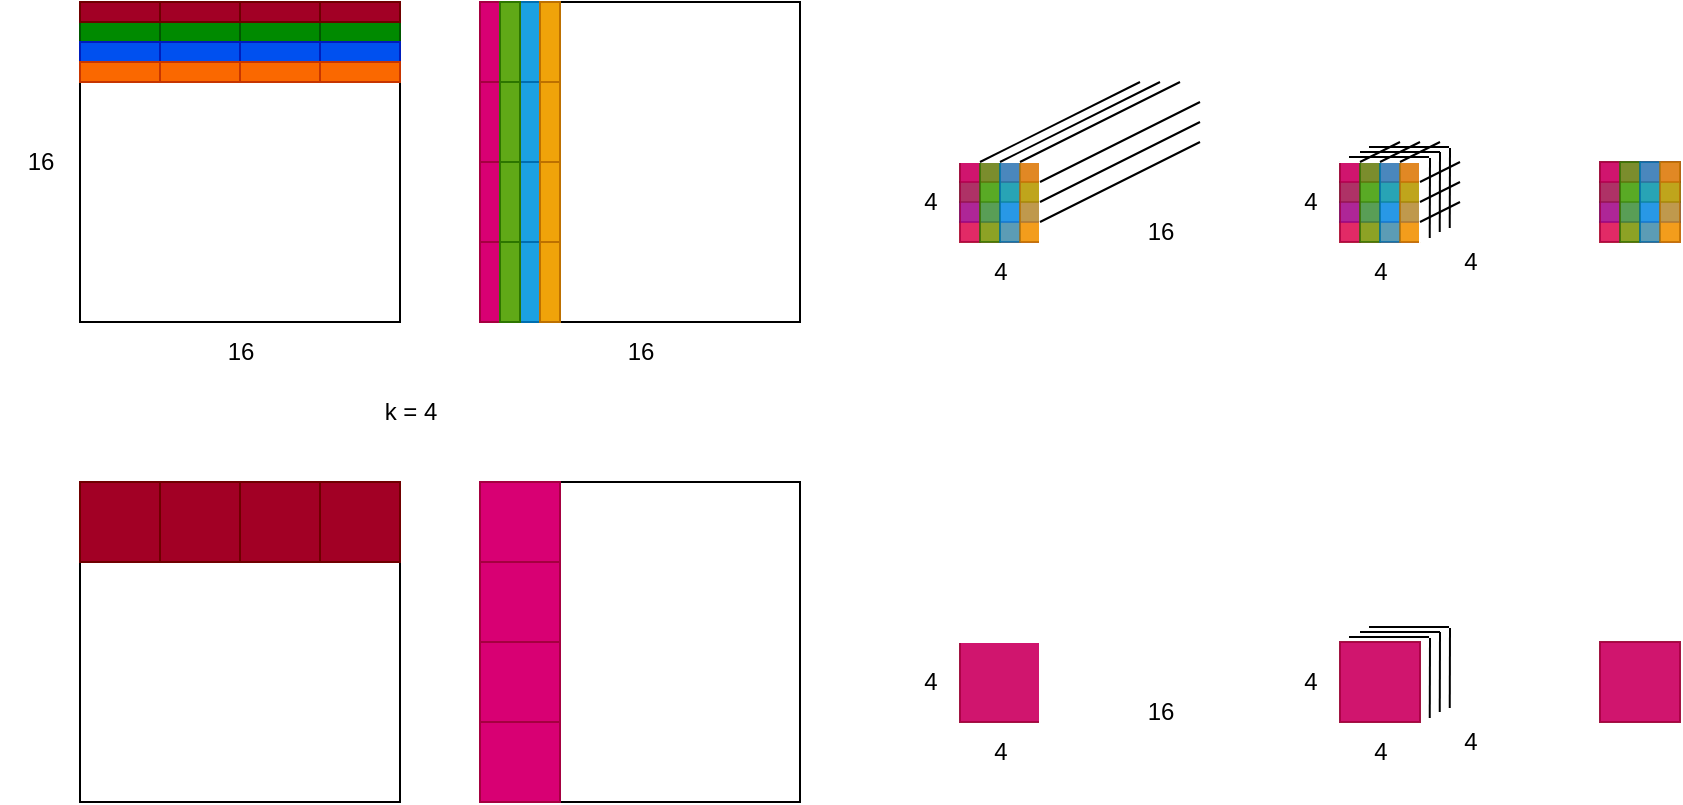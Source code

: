 <mxfile>
    <diagram id="wJQcDkZ-KxgmGuPg81W6" name="Page-1">
        <mxGraphModel dx="727" dy="433" grid="1" gridSize="10" guides="1" tooltips="1" connect="1" arrows="1" fold="1" page="1" pageScale="1" pageWidth="1400" pageHeight="1100" math="0" shadow="0">
            <root>
                <mxCell id="0"/>
                <mxCell id="1" parent="0"/>
                <mxCell id="231" value="" style="group" vertex="1" connectable="0" parent="1">
                    <mxGeometry x="670" y="120" width="40" height="40" as="geometry"/>
                </mxCell>
                <mxCell id="232" value="" style="rounded=0;whiteSpace=wrap;html=1;fillColor=#fa6800;fontColor=#000000;strokeColor=#C73500;opacity=71;" vertex="1" parent="231">
                    <mxGeometry y="30" width="40" height="10" as="geometry"/>
                </mxCell>
                <mxCell id="233" value="" style="rounded=0;whiteSpace=wrap;html=1;fillColor=#0050ef;fontColor=#ffffff;strokeColor=#001DBC;opacity=71;" vertex="1" parent="231">
                    <mxGeometry y="20" width="40" height="10" as="geometry"/>
                </mxCell>
                <mxCell id="234" value="" style="rounded=0;whiteSpace=wrap;html=1;fillColor=#008a00;fontColor=#ffffff;strokeColor=#005700;opacity=71;" vertex="1" parent="231">
                    <mxGeometry y="10" width="40" height="10" as="geometry"/>
                </mxCell>
                <mxCell id="235" value="" style="rounded=0;whiteSpace=wrap;html=1;fillColor=#a20025;fontColor=#ffffff;strokeColor=#6F0000;opacity=71;" vertex="1" parent="231">
                    <mxGeometry width="40" height="10" as="geometry"/>
                </mxCell>
                <mxCell id="236" value="" style="rounded=0;whiteSpace=wrap;html=1;fillColor=#d80073;fontColor=#ffffff;strokeColor=#A50040;opacity=71;" vertex="1" parent="231">
                    <mxGeometry width="10" height="40" as="geometry"/>
                </mxCell>
                <mxCell id="237" value="" style="rounded=0;whiteSpace=wrap;html=1;fillColor=#60a917;fontColor=#ffffff;strokeColor=#2D7600;opacity=71;" vertex="1" parent="231">
                    <mxGeometry x="10" width="10" height="40" as="geometry"/>
                </mxCell>
                <mxCell id="238" value="" style="rounded=0;whiteSpace=wrap;html=1;fillColor=#1ba1e2;fontColor=#ffffff;strokeColor=#006EAF;opacity=71;" vertex="1" parent="231">
                    <mxGeometry x="20" width="10" height="40" as="geometry"/>
                </mxCell>
                <mxCell id="239" value="" style="rounded=0;whiteSpace=wrap;html=1;fillColor=#f0a30a;fontColor=#000000;strokeColor=#BD7000;opacity=71;" vertex="1" parent="231">
                    <mxGeometry x="30" width="10" height="40" as="geometry"/>
                </mxCell>
                <mxCell id="240" value="" style="group" vertex="1" connectable="0" parent="1">
                    <mxGeometry x="480" y="120" width="40" height="40" as="geometry"/>
                </mxCell>
                <mxCell id="241" value="" style="rounded=0;whiteSpace=wrap;html=1;fillColor=#fa6800;fontColor=#000000;strokeColor=#C73500;opacity=71;" vertex="1" parent="240">
                    <mxGeometry y="30" width="40" height="10" as="geometry"/>
                </mxCell>
                <mxCell id="242" value="" style="rounded=0;whiteSpace=wrap;html=1;fillColor=#0050ef;fontColor=#ffffff;strokeColor=#001DBC;opacity=71;" vertex="1" parent="240">
                    <mxGeometry y="20" width="40" height="10" as="geometry"/>
                </mxCell>
                <mxCell id="243" value="" style="rounded=0;whiteSpace=wrap;html=1;fillColor=#008a00;fontColor=#ffffff;strokeColor=#005700;opacity=71;" vertex="1" parent="240">
                    <mxGeometry y="10" width="40" height="10" as="geometry"/>
                </mxCell>
                <mxCell id="244" value="" style="rounded=0;whiteSpace=wrap;html=1;fillColor=#a20025;fontColor=#ffffff;strokeColor=#6F0000;opacity=71;" vertex="1" parent="240">
                    <mxGeometry width="40" height="10" as="geometry"/>
                </mxCell>
                <mxCell id="245" value="" style="rounded=0;whiteSpace=wrap;html=1;fillColor=#d80073;fontColor=#ffffff;strokeColor=#A50040;opacity=71;" vertex="1" parent="240">
                    <mxGeometry width="10" height="40" as="geometry"/>
                </mxCell>
                <mxCell id="246" value="" style="rounded=0;whiteSpace=wrap;html=1;fillColor=#60a917;fontColor=#ffffff;strokeColor=#2D7600;opacity=71;" vertex="1" parent="240">
                    <mxGeometry x="10" width="10" height="40" as="geometry"/>
                </mxCell>
                <mxCell id="247" value="" style="rounded=0;whiteSpace=wrap;html=1;fillColor=#1ba1e2;fontColor=#ffffff;strokeColor=#006EAF;opacity=71;" vertex="1" parent="240">
                    <mxGeometry x="20" width="10" height="40" as="geometry"/>
                </mxCell>
                <mxCell id="248" value="" style="rounded=0;whiteSpace=wrap;html=1;fillColor=#f0a30a;fontColor=#000000;strokeColor=#BD7000;opacity=71;" vertex="1" parent="240">
                    <mxGeometry x="30" width="10" height="40" as="geometry"/>
                </mxCell>
                <mxCell id="2" value="" style="whiteSpace=wrap;html=1;aspect=fixed;" vertex="1" parent="1">
                    <mxGeometry x="240" y="40" width="160" height="160" as="geometry"/>
                </mxCell>
                <mxCell id="3" value="" style="whiteSpace=wrap;html=1;aspect=fixed;" vertex="1" parent="1">
                    <mxGeometry x="40" y="40" width="160" height="160" as="geometry"/>
                </mxCell>
                <mxCell id="12" value="" style="group;fillColor=#008a00;fontColor=#ffffff;strokeColor=#005700;fillStyle=solid;" vertex="1" connectable="0" parent="1">
                    <mxGeometry x="40" y="50" width="160" height="10" as="geometry"/>
                </mxCell>
                <mxCell id="62" value="" style="group" vertex="1" connectable="0" parent="12">
                    <mxGeometry width="160" height="10" as="geometry"/>
                </mxCell>
                <mxCell id="4" value="" style="rounded=0;whiteSpace=wrap;html=1;fillColor=#008a00;fontColor=#ffffff;strokeColor=#005700;" vertex="1" parent="62">
                    <mxGeometry width="40" height="10" as="geometry"/>
                </mxCell>
                <mxCell id="5" value="" style="rounded=0;whiteSpace=wrap;html=1;fillColor=#008a00;fontColor=#ffffff;strokeColor=#005700;" vertex="1" parent="62">
                    <mxGeometry x="40" width="40" height="10" as="geometry"/>
                </mxCell>
                <mxCell id="6" value="" style="rounded=0;whiteSpace=wrap;html=1;fillColor=#008a00;fontColor=#ffffff;strokeColor=#005700;" vertex="1" parent="62">
                    <mxGeometry x="80" width="40" height="10" as="geometry"/>
                </mxCell>
                <mxCell id="7" value="" style="rounded=0;whiteSpace=wrap;html=1;fillColor=#008a00;fontColor=#ffffff;strokeColor=#005700;" vertex="1" parent="62">
                    <mxGeometry x="120" width="40" height="10" as="geometry"/>
                </mxCell>
                <mxCell id="13" value="" style="group" vertex="1" connectable="0" parent="1">
                    <mxGeometry x="40" y="40" width="160" height="10" as="geometry"/>
                </mxCell>
                <mxCell id="14" value="" style="rounded=0;whiteSpace=wrap;html=1;fillColor=#a20025;fontColor=#ffffff;strokeColor=#6F0000;" vertex="1" parent="13">
                    <mxGeometry width="40" height="10" as="geometry"/>
                </mxCell>
                <mxCell id="15" value="" style="rounded=0;whiteSpace=wrap;html=1;fillColor=#a20025;fontColor=#ffffff;strokeColor=#6F0000;" vertex="1" parent="13">
                    <mxGeometry x="40" width="40" height="10" as="geometry"/>
                </mxCell>
                <mxCell id="16" value="" style="rounded=0;whiteSpace=wrap;html=1;fillColor=#a20025;fontColor=#ffffff;strokeColor=#6F0000;" vertex="1" parent="13">
                    <mxGeometry x="80" width="40" height="10" as="geometry"/>
                </mxCell>
                <mxCell id="17" value="" style="rounded=0;whiteSpace=wrap;html=1;fillColor=#a20025;fontColor=#ffffff;strokeColor=#6F0000;" vertex="1" parent="13">
                    <mxGeometry x="120" width="40" height="10" as="geometry"/>
                </mxCell>
                <mxCell id="18" value="" style="group" vertex="1" connectable="0" parent="1">
                    <mxGeometry x="40" y="60" width="160" height="10" as="geometry"/>
                </mxCell>
                <mxCell id="19" value="" style="rounded=0;whiteSpace=wrap;html=1;fillColor=#0050ef;fontColor=#ffffff;strokeColor=#001DBC;" vertex="1" parent="18">
                    <mxGeometry width="40" height="10" as="geometry"/>
                </mxCell>
                <mxCell id="20" value="" style="rounded=0;whiteSpace=wrap;html=1;fillColor=#0050ef;fontColor=#ffffff;strokeColor=#001DBC;" vertex="1" parent="18">
                    <mxGeometry x="40" width="40" height="10" as="geometry"/>
                </mxCell>
                <mxCell id="21" value="" style="rounded=0;whiteSpace=wrap;html=1;fillColor=#0050ef;fontColor=#ffffff;strokeColor=#001DBC;" vertex="1" parent="18">
                    <mxGeometry x="80" width="40" height="10" as="geometry"/>
                </mxCell>
                <mxCell id="22" value="" style="rounded=0;whiteSpace=wrap;html=1;fillColor=#0050ef;fontColor=#ffffff;strokeColor=#001DBC;" vertex="1" parent="18">
                    <mxGeometry x="120" width="40" height="10" as="geometry"/>
                </mxCell>
                <mxCell id="23" value="" style="group" vertex="1" connectable="0" parent="1">
                    <mxGeometry x="40" y="70" width="160" height="10" as="geometry"/>
                </mxCell>
                <mxCell id="63" value="" style="group" vertex="1" connectable="0" parent="23">
                    <mxGeometry width="160" height="10" as="geometry"/>
                </mxCell>
                <mxCell id="24" value="" style="rounded=0;whiteSpace=wrap;html=1;fillColor=#fa6800;fontColor=#000000;strokeColor=#C73500;" vertex="1" parent="63">
                    <mxGeometry width="40" height="10" as="geometry"/>
                </mxCell>
                <mxCell id="25" value="" style="rounded=0;whiteSpace=wrap;html=1;fillColor=#fa6800;fontColor=#000000;strokeColor=#C73500;" vertex="1" parent="63">
                    <mxGeometry x="40" width="40" height="10" as="geometry"/>
                </mxCell>
                <mxCell id="26" value="" style="rounded=0;whiteSpace=wrap;html=1;fillColor=#fa6800;fontColor=#000000;strokeColor=#C73500;" vertex="1" parent="63">
                    <mxGeometry x="80" width="40" height="10" as="geometry"/>
                </mxCell>
                <mxCell id="27" value="" style="rounded=0;whiteSpace=wrap;html=1;fillColor=#fa6800;fontColor=#000000;strokeColor=#C73500;" vertex="1" parent="63">
                    <mxGeometry x="120" width="40" height="10" as="geometry"/>
                </mxCell>
                <mxCell id="29" value="" style="group" vertex="1" connectable="0" parent="1">
                    <mxGeometry x="260" y="40" width="10" height="160" as="geometry"/>
                </mxCell>
                <mxCell id="30" value="" style="rounded=0;whiteSpace=wrap;html=1;fillColor=#1ba1e2;fontColor=#ffffff;strokeColor=#006EAF;" vertex="1" parent="29">
                    <mxGeometry width="10" height="40" as="geometry"/>
                </mxCell>
                <mxCell id="31" value="" style="rounded=0;whiteSpace=wrap;html=1;fillColor=#1ba1e2;fontColor=#ffffff;strokeColor=#006EAF;" vertex="1" parent="29">
                    <mxGeometry y="40" width="10" height="40" as="geometry"/>
                </mxCell>
                <mxCell id="32" value="" style="rounded=0;whiteSpace=wrap;html=1;fillColor=#1ba1e2;fontColor=#ffffff;strokeColor=#006EAF;" vertex="1" parent="29">
                    <mxGeometry y="80" width="10" height="40" as="geometry"/>
                </mxCell>
                <mxCell id="33" value="" style="rounded=0;whiteSpace=wrap;html=1;fillColor=#1ba1e2;fontColor=#ffffff;strokeColor=#006EAF;" vertex="1" parent="29">
                    <mxGeometry y="120" width="10" height="40" as="geometry"/>
                </mxCell>
                <mxCell id="43" value="" style="group" vertex="1" connectable="0" parent="1">
                    <mxGeometry x="270" y="40" width="10" height="160" as="geometry"/>
                </mxCell>
                <mxCell id="44" value="" style="rounded=0;whiteSpace=wrap;html=1;fillColor=#f0a30a;fontColor=#000000;strokeColor=#BD7000;" vertex="1" parent="43">
                    <mxGeometry width="10" height="40" as="geometry"/>
                </mxCell>
                <mxCell id="45" value="" style="rounded=0;whiteSpace=wrap;html=1;fillColor=#f0a30a;fontColor=#000000;strokeColor=#BD7000;" vertex="1" parent="43">
                    <mxGeometry y="40" width="10" height="40" as="geometry"/>
                </mxCell>
                <mxCell id="46" value="" style="rounded=0;whiteSpace=wrap;html=1;fillColor=#f0a30a;fontColor=#000000;strokeColor=#BD7000;" vertex="1" parent="43">
                    <mxGeometry y="80" width="10" height="40" as="geometry"/>
                </mxCell>
                <mxCell id="47" value="" style="rounded=0;whiteSpace=wrap;html=1;fillColor=#f0a30a;fontColor=#000000;strokeColor=#BD7000;" vertex="1" parent="43">
                    <mxGeometry y="120" width="10" height="40" as="geometry"/>
                </mxCell>
                <mxCell id="48" value="" style="whiteSpace=wrap;html=1;aspect=fixed;" vertex="1" parent="1">
                    <mxGeometry x="240" y="280" width="160" height="160" as="geometry"/>
                </mxCell>
                <mxCell id="50" value="" style="whiteSpace=wrap;html=1;aspect=fixed;" vertex="1" parent="1">
                    <mxGeometry x="40" y="280" width="160" height="160" as="geometry"/>
                </mxCell>
                <mxCell id="56" value="" style="group" vertex="1" connectable="0" parent="1">
                    <mxGeometry x="240" y="280" width="40" height="160" as="geometry"/>
                </mxCell>
                <mxCell id="52" value="" style="rounded=0;whiteSpace=wrap;html=1;fillColor=#d80073;fontColor=#ffffff;strokeColor=#A50040;" vertex="1" parent="56">
                    <mxGeometry width="40" height="40" as="geometry"/>
                </mxCell>
                <mxCell id="53" value="" style="rounded=0;whiteSpace=wrap;html=1;fillColor=#d80073;fontColor=#ffffff;strokeColor=#A50040;" vertex="1" parent="56">
                    <mxGeometry y="40" width="40" height="40" as="geometry"/>
                </mxCell>
                <mxCell id="54" value="" style="rounded=0;whiteSpace=wrap;html=1;fillColor=#d80073;fontColor=#ffffff;strokeColor=#A50040;" vertex="1" parent="56">
                    <mxGeometry y="80" width="40" height="40" as="geometry"/>
                </mxCell>
                <mxCell id="55" value="" style="rounded=0;whiteSpace=wrap;html=1;fillColor=#d80073;fontColor=#ffffff;strokeColor=#A50040;" vertex="1" parent="56">
                    <mxGeometry y="120" width="40" height="40" as="geometry"/>
                </mxCell>
                <mxCell id="61" value="" style="group" vertex="1" connectable="0" parent="1">
                    <mxGeometry x="40" y="280" width="160" height="40" as="geometry"/>
                </mxCell>
                <mxCell id="57" value="" style="rounded=0;whiteSpace=wrap;html=1;fillColor=#a20025;strokeColor=#6F0000;fontColor=#ffffff;" vertex="1" parent="61">
                    <mxGeometry width="40" height="40" as="geometry"/>
                </mxCell>
                <mxCell id="58" value="" style="rounded=0;whiteSpace=wrap;html=1;fillColor=#a20025;strokeColor=#6F0000;fontColor=#ffffff;" vertex="1" parent="61">
                    <mxGeometry x="40" width="40" height="40" as="geometry"/>
                </mxCell>
                <mxCell id="59" value="" style="rounded=0;whiteSpace=wrap;html=1;fillColor=#a20025;strokeColor=#6F0000;fontColor=#ffffff;" vertex="1" parent="61">
                    <mxGeometry x="80" width="40" height="40" as="geometry"/>
                </mxCell>
                <mxCell id="60" value="" style="rounded=0;whiteSpace=wrap;html=1;fillColor=#a20025;strokeColor=#6F0000;fontColor=#ffffff;" vertex="1" parent="61">
                    <mxGeometry x="120" width="40" height="40" as="geometry"/>
                </mxCell>
                <mxCell id="34" value="" style="group" vertex="1" connectable="0" parent="1">
                    <mxGeometry x="240" y="40" width="10" height="160" as="geometry"/>
                </mxCell>
                <mxCell id="35" value="" style="rounded=0;whiteSpace=wrap;html=1;fillColor=#d80073;fontColor=#ffffff;strokeColor=#A50040;" vertex="1" parent="34">
                    <mxGeometry width="10" height="40" as="geometry"/>
                </mxCell>
                <mxCell id="36" value="" style="rounded=0;whiteSpace=wrap;html=1;fillColor=#d80073;fontColor=#ffffff;strokeColor=#A50040;" vertex="1" parent="34">
                    <mxGeometry y="40" width="10" height="40" as="geometry"/>
                </mxCell>
                <mxCell id="37" value="" style="rounded=0;whiteSpace=wrap;html=1;fillColor=#d80073;fontColor=#ffffff;strokeColor=#A50040;" vertex="1" parent="34">
                    <mxGeometry y="80" width="10" height="40" as="geometry"/>
                </mxCell>
                <mxCell id="38" value="" style="rounded=0;whiteSpace=wrap;html=1;fillColor=#d80073;fontColor=#ffffff;strokeColor=#A50040;" vertex="1" parent="34">
                    <mxGeometry y="120" width="10" height="40" as="geometry"/>
                </mxCell>
                <mxCell id="66" value="" style="group" vertex="1" connectable="0" parent="1">
                    <mxGeometry x="250" y="40" width="10" height="160" as="geometry"/>
                </mxCell>
                <mxCell id="8" value="" style="rounded=0;whiteSpace=wrap;html=1;fillColor=#60a917;fontColor=#ffffff;strokeColor=#2D7600;" vertex="1" parent="66">
                    <mxGeometry width="10" height="40" as="geometry"/>
                </mxCell>
                <mxCell id="9" value="" style="rounded=0;whiteSpace=wrap;html=1;fillColor=#60a917;fontColor=#ffffff;strokeColor=#2D7600;" vertex="1" parent="66">
                    <mxGeometry y="40" width="10" height="40" as="geometry"/>
                </mxCell>
                <mxCell id="10" value="" style="rounded=0;whiteSpace=wrap;html=1;fillColor=#60a917;fontColor=#ffffff;strokeColor=#2D7600;" vertex="1" parent="66">
                    <mxGeometry y="80" width="10" height="40" as="geometry"/>
                </mxCell>
                <mxCell id="11" value="" style="rounded=0;whiteSpace=wrap;html=1;fillColor=#60a917;fontColor=#ffffff;strokeColor=#2D7600;" vertex="1" parent="66">
                    <mxGeometry y="120" width="10" height="40" as="geometry"/>
                </mxCell>
                <mxCell id="141" value="16" style="text;html=1;align=center;verticalAlign=middle;resizable=0;points=[];autosize=1;strokeColor=none;fillColor=none;" vertex="1" parent="1">
                    <mxGeometry x="560" y="140" width="40" height="30" as="geometry"/>
                </mxCell>
                <mxCell id="142" value="4" style="text;html=1;align=center;verticalAlign=middle;resizable=0;points=[];autosize=1;strokeColor=none;fillColor=none;" vertex="1" parent="1">
                    <mxGeometry x="485" y="160" width="30" height="30" as="geometry"/>
                </mxCell>
                <mxCell id="143" value="4" style="text;html=1;align=center;verticalAlign=middle;resizable=0;points=[];autosize=1;strokeColor=none;fillColor=none;" vertex="1" parent="1">
                    <mxGeometry x="450" y="125" width="30" height="30" as="geometry"/>
                </mxCell>
                <mxCell id="144" value="16" style="text;html=1;align=center;verticalAlign=middle;resizable=0;points=[];autosize=1;strokeColor=none;fillColor=none;" vertex="1" parent="1">
                    <mxGeometry x="300" y="200" width="40" height="30" as="geometry"/>
                </mxCell>
                <mxCell id="145" value="16" style="text;html=1;align=center;verticalAlign=middle;resizable=0;points=[];autosize=1;strokeColor=none;fillColor=none;" vertex="1" parent="1">
                    <mxGeometry x="100" y="200" width="40" height="30" as="geometry"/>
                </mxCell>
                <mxCell id="146" value="16" style="text;html=1;align=center;verticalAlign=middle;resizable=0;points=[];autosize=1;strokeColor=none;fillColor=none;" vertex="1" parent="1">
                    <mxGeometry y="105" width="40" height="30" as="geometry"/>
                </mxCell>
                <mxCell id="151" value="" style="group" vertex="1" connectable="0" parent="1">
                    <mxGeometry x="520" y="80" width="80" height="80" as="geometry"/>
                </mxCell>
                <mxCell id="139" value="" style="shape=parallelogram;perimeter=parallelogramPerimeter;whiteSpace=wrap;html=1;fixedSize=1;fillStyle=auto;strokeColor=#FFFFFF;size=40.0;direction=south;flipV=1;flipH=0;" vertex="1" parent="151">
                    <mxGeometry width="80" height="80" as="geometry"/>
                </mxCell>
                <mxCell id="147" value="" style="shape=parallelogram;perimeter=parallelogramPerimeter;whiteSpace=wrap;html=1;fixedSize=1;fillStyle=auto;strokeColor=#FFFFFF;size=10;direction=south;flipV=1;flipH=0;" vertex="1" parent="151">
                    <mxGeometry y="30" width="20" height="50" as="geometry"/>
                </mxCell>
                <mxCell id="148" value="" style="shape=parallelogram;perimeter=parallelogramPerimeter;whiteSpace=wrap;html=1;fixedSize=1;fillStyle=auto;strokeColor=#FFFFFF;size=10;direction=south;flipV=1;flipH=0;" vertex="1" parent="151">
                    <mxGeometry x="40" y="10" width="20" height="50" as="geometry"/>
                </mxCell>
                <mxCell id="205" value="" style="endArrow=none;html=1;" edge="1" parent="151">
                    <mxGeometry width="50" height="50" relative="1" as="geometry">
                        <mxPoint y="50" as="sourcePoint"/>
                        <mxPoint x="80" y="10" as="targetPoint"/>
                    </mxGeometry>
                </mxCell>
                <mxCell id="156" value="" style="group" vertex="1" connectable="0" parent="1">
                    <mxGeometry x="480" y="80" width="120" height="40" as="geometry"/>
                </mxCell>
                <mxCell id="138" value="" style="shape=parallelogram;perimeter=parallelogramPerimeter;whiteSpace=wrap;html=1;fixedSize=1;fillStyle=auto;strokeColor=#FFFFFF;size=80;" vertex="1" parent="156">
                    <mxGeometry width="120" height="40" as="geometry"/>
                </mxCell>
                <mxCell id="152" value="" style="shape=parallelogram;perimeter=parallelogramPerimeter;whiteSpace=wrap;html=1;fixedSize=1;fillStyle=auto;strokeColor=#FFFFFF;size=20;" vertex="1" parent="156">
                    <mxGeometry y="30" width="60" height="10" as="geometry"/>
                </mxCell>
                <mxCell id="155" value="" style="shape=parallelogram;perimeter=parallelogramPerimeter;whiteSpace=wrap;html=1;fixedSize=1;fillStyle=auto;strokeColor=#FFFFFF;size=20;" vertex="1" parent="156">
                    <mxGeometry x="40" y="10" width="60" height="10" as="geometry"/>
                </mxCell>
                <mxCell id="209" value="" style="endArrow=none;html=1;" edge="1" parent="156">
                    <mxGeometry width="50" height="50" relative="1" as="geometry">
                        <mxPoint x="30" y="40" as="sourcePoint"/>
                        <mxPoint x="110" as="targetPoint"/>
                    </mxGeometry>
                </mxCell>
                <mxCell id="210" value="" style="endArrow=none;html=1;" edge="1" parent="156">
                    <mxGeometry width="50" height="50" relative="1" as="geometry">
                        <mxPoint x="20" y="40" as="sourcePoint"/>
                        <mxPoint x="100" as="targetPoint"/>
                    </mxGeometry>
                </mxCell>
                <mxCell id="211" value="" style="endArrow=none;html=1;" edge="1" parent="156">
                    <mxGeometry width="50" height="50" relative="1" as="geometry">
                        <mxPoint x="10" y="40" as="sourcePoint"/>
                        <mxPoint x="90" as="targetPoint"/>
                    </mxGeometry>
                </mxCell>
                <mxCell id="168" value="4" style="text;html=1;align=center;verticalAlign=middle;resizable=0;points=[];autosize=1;strokeColor=none;fillColor=none;" vertex="1" parent="1">
                    <mxGeometry x="720" y="155" width="30" height="30" as="geometry"/>
                </mxCell>
                <mxCell id="169" value="4" style="text;html=1;align=center;verticalAlign=middle;resizable=0;points=[];autosize=1;strokeColor=none;fillColor=none;" vertex="1" parent="1">
                    <mxGeometry x="675" y="160" width="30" height="30" as="geometry"/>
                </mxCell>
                <mxCell id="170" value="4" style="text;html=1;align=center;verticalAlign=middle;resizable=0;points=[];autosize=1;strokeColor=none;fillColor=none;" vertex="1" parent="1">
                    <mxGeometry x="640" y="125" width="30" height="30" as="geometry"/>
                </mxCell>
                <mxCell id="191" value="" style="shape=parallelogram;perimeter=parallelogramPerimeter;whiteSpace=wrap;html=1;fixedSize=1;fillStyle=auto;strokeColor=#FFFFFF;size=10;direction=south;flipV=1;flipH=0;" vertex="1" parent="1">
                    <mxGeometry x="710" y="110" width="20" height="50" as="geometry"/>
                </mxCell>
                <mxCell id="192" value="" style="shape=parallelogram;perimeter=parallelogramPerimeter;whiteSpace=wrap;html=1;fixedSize=1;fillStyle=auto;strokeColor=#FFFFFF;size=20;" vertex="1" parent="1">
                    <mxGeometry x="670" y="110" width="60" height="10" as="geometry"/>
                </mxCell>
                <mxCell id="193" value="" style="endArrow=none;html=1;entryX=0;entryY=0.5;entryDx=0;entryDy=0;" edge="1" parent="1" target="191">
                    <mxGeometry width="50" height="50" relative="1" as="geometry">
                        <mxPoint x="719.87" y="155" as="sourcePoint"/>
                        <mxPoint x="719.87" y="125" as="targetPoint"/>
                    </mxGeometry>
                </mxCell>
                <mxCell id="194" value="" style="endArrow=none;html=1;entryX=0;entryY=0.5;entryDx=0;entryDy=0;" edge="1" parent="1">
                    <mxGeometry width="50" height="50" relative="1" as="geometry">
                        <mxPoint x="724.87" y="153" as="sourcePoint"/>
                        <mxPoint x="725" y="113" as="targetPoint"/>
                    </mxGeometry>
                </mxCell>
                <mxCell id="195" value="" style="endArrow=none;html=1;entryX=0;entryY=0.5;entryDx=0;entryDy=0;" edge="1" parent="1">
                    <mxGeometry width="50" height="50" relative="1" as="geometry">
                        <mxPoint x="714.87" y="158" as="sourcePoint"/>
                        <mxPoint x="715" y="118" as="targetPoint"/>
                    </mxGeometry>
                </mxCell>
                <mxCell id="199" value="" style="endArrow=none;html=1;entryX=1;entryY=0.5;entryDx=0;entryDy=0;exitX=0;exitY=0.5;exitDx=0;exitDy=0;" edge="1" parent="1" source="192" target="192">
                    <mxGeometry width="50" height="50" relative="1" as="geometry">
                        <mxPoint x="740" y="180" as="sourcePoint"/>
                        <mxPoint x="790" y="130" as="targetPoint"/>
                    </mxGeometry>
                </mxCell>
                <mxCell id="200" value="" style="endArrow=none;html=1;entryX=1;entryY=0.5;entryDx=0;entryDy=0;exitX=0;exitY=0.5;exitDx=0;exitDy=0;" edge="1" parent="1">
                    <mxGeometry width="50" height="50" relative="1" as="geometry">
                        <mxPoint x="674.5" y="117.5" as="sourcePoint"/>
                        <mxPoint x="714.5" y="117.5" as="targetPoint"/>
                    </mxGeometry>
                </mxCell>
                <mxCell id="202" value="k = 4" style="text;html=1;align=center;verticalAlign=middle;resizable=0;points=[];autosize=1;strokeColor=none;fillColor=none;" vertex="1" parent="1">
                    <mxGeometry x="180" y="230" width="50" height="30" as="geometry"/>
                </mxCell>
                <mxCell id="207" value="" style="endArrow=none;html=1;" edge="1" parent="1">
                    <mxGeometry width="50" height="50" relative="1" as="geometry">
                        <mxPoint x="520" y="140" as="sourcePoint"/>
                        <mxPoint x="600" y="100" as="targetPoint"/>
                    </mxGeometry>
                </mxCell>
                <mxCell id="208" value="" style="endArrow=none;html=1;" edge="1" parent="1">
                    <mxGeometry width="50" height="50" relative="1" as="geometry">
                        <mxPoint x="520" y="150" as="sourcePoint"/>
                        <mxPoint x="600" y="110" as="targetPoint"/>
                    </mxGeometry>
                </mxCell>
                <mxCell id="212" value="" style="endArrow=none;html=1;" edge="1" parent="1">
                    <mxGeometry width="50" height="50" relative="1" as="geometry">
                        <mxPoint x="710" y="150" as="sourcePoint"/>
                        <mxPoint x="730" y="140" as="targetPoint"/>
                    </mxGeometry>
                </mxCell>
                <mxCell id="214" value="" style="endArrow=none;html=1;" edge="1" parent="1">
                    <mxGeometry width="50" height="50" relative="1" as="geometry">
                        <mxPoint x="710" y="140" as="sourcePoint"/>
                        <mxPoint x="730" y="130" as="targetPoint"/>
                    </mxGeometry>
                </mxCell>
                <mxCell id="215" value="" style="endArrow=none;html=1;" edge="1" parent="1">
                    <mxGeometry width="50" height="50" relative="1" as="geometry">
                        <mxPoint x="710" y="130" as="sourcePoint"/>
                        <mxPoint x="730" y="120" as="targetPoint"/>
                    </mxGeometry>
                </mxCell>
                <mxCell id="216" value="" style="endArrow=none;html=1;" edge="1" parent="1">
                    <mxGeometry width="50" height="50" relative="1" as="geometry">
                        <mxPoint x="700" y="120" as="sourcePoint"/>
                        <mxPoint x="720" y="110" as="targetPoint"/>
                    </mxGeometry>
                </mxCell>
                <mxCell id="217" value="" style="endArrow=none;html=1;" edge="1" parent="1">
                    <mxGeometry width="50" height="50" relative="1" as="geometry">
                        <mxPoint x="690" y="120" as="sourcePoint"/>
                        <mxPoint x="710" y="110" as="targetPoint"/>
                    </mxGeometry>
                </mxCell>
                <mxCell id="218" value="" style="endArrow=none;html=1;" edge="1" parent="1">
                    <mxGeometry width="50" height="50" relative="1" as="geometry">
                        <mxPoint x="680" y="120" as="sourcePoint"/>
                        <mxPoint x="700" y="110" as="targetPoint"/>
                    </mxGeometry>
                </mxCell>
                <mxCell id="219" value="" style="group" vertex="1" connectable="0" parent="1">
                    <mxGeometry x="800" y="120" width="40" height="40" as="geometry"/>
                </mxCell>
                <mxCell id="182" value="" style="rounded=0;whiteSpace=wrap;html=1;fillColor=#fa6800;fontColor=#000000;strokeColor=#C73500;opacity=71;" vertex="1" parent="219">
                    <mxGeometry y="30" width="40" height="10" as="geometry"/>
                </mxCell>
                <mxCell id="183" value="" style="rounded=0;whiteSpace=wrap;html=1;fillColor=#0050ef;fontColor=#ffffff;strokeColor=#001DBC;opacity=71;" vertex="1" parent="219">
                    <mxGeometry y="20" width="40" height="10" as="geometry"/>
                </mxCell>
                <mxCell id="184" value="" style="rounded=0;whiteSpace=wrap;html=1;fillColor=#008a00;fontColor=#ffffff;strokeColor=#005700;opacity=71;" vertex="1" parent="219">
                    <mxGeometry y="10" width="40" height="10" as="geometry"/>
                </mxCell>
                <mxCell id="185" value="" style="rounded=0;whiteSpace=wrap;html=1;fillColor=#a20025;fontColor=#ffffff;strokeColor=#6F0000;opacity=71;" vertex="1" parent="219">
                    <mxGeometry width="40" height="10" as="geometry"/>
                </mxCell>
                <mxCell id="186" value="" style="rounded=0;whiteSpace=wrap;html=1;fillColor=#d80073;fontColor=#ffffff;strokeColor=#A50040;opacity=71;" vertex="1" parent="219">
                    <mxGeometry width="10" height="40" as="geometry"/>
                </mxCell>
                <mxCell id="187" value="" style="rounded=0;whiteSpace=wrap;html=1;fillColor=#60a917;fontColor=#ffffff;strokeColor=#2D7600;opacity=71;" vertex="1" parent="219">
                    <mxGeometry x="10" width="10" height="40" as="geometry"/>
                </mxCell>
                <mxCell id="188" value="" style="rounded=0;whiteSpace=wrap;html=1;fillColor=#1ba1e2;fontColor=#ffffff;strokeColor=#006EAF;opacity=71;" vertex="1" parent="219">
                    <mxGeometry x="20" width="10" height="40" as="geometry"/>
                </mxCell>
                <mxCell id="189" value="" style="rounded=0;whiteSpace=wrap;html=1;fillColor=#f0a30a;fontColor=#000000;strokeColor=#BD7000;opacity=71;" vertex="1" parent="219">
                    <mxGeometry x="30" width="10" height="40" as="geometry"/>
                </mxCell>
                <mxCell id="249" value="" style="endArrow=none;html=1;entryX=1;entryY=0.5;entryDx=0;entryDy=0;exitX=0;exitY=0.5;exitDx=0;exitDy=0;" edge="1" parent="1">
                    <mxGeometry width="50" height="50" relative="1" as="geometry">
                        <mxPoint x="684.5" y="112.5" as="sourcePoint"/>
                        <mxPoint x="724.5" y="112.5" as="targetPoint"/>
                    </mxGeometry>
                </mxCell>
                <mxCell id="252" value="" style="group" vertex="1" connectable="0" parent="1">
                    <mxGeometry x="480" y="360" width="40" height="40" as="geometry"/>
                </mxCell>
                <mxCell id="250" value="" style="rounded=0;whiteSpace=wrap;html=1;fillColor=#a20025;strokeColor=#6F0000;fontColor=#ffffff;opacity=71;" vertex="1" parent="252">
                    <mxGeometry width="40" height="40" as="geometry"/>
                </mxCell>
                <mxCell id="251" value="" style="rounded=0;whiteSpace=wrap;html=1;fillColor=#d80073;strokeColor=#A50040;fontColor=#ffffff;opacity=71;" vertex="1" parent="252">
                    <mxGeometry width="40" height="40" as="geometry"/>
                </mxCell>
                <mxCell id="271" value="16" style="text;html=1;align=center;verticalAlign=middle;resizable=0;points=[];autosize=1;strokeColor=none;fillColor=none;" vertex="1" parent="1">
                    <mxGeometry x="560" y="380" width="40" height="30" as="geometry"/>
                </mxCell>
                <mxCell id="272" value="4" style="text;html=1;align=center;verticalAlign=middle;resizable=0;points=[];autosize=1;strokeColor=none;fillColor=none;" vertex="1" parent="1">
                    <mxGeometry x="485" y="400" width="30" height="30" as="geometry"/>
                </mxCell>
                <mxCell id="273" value="4" style="text;html=1;align=center;verticalAlign=middle;resizable=0;points=[];autosize=1;strokeColor=none;fillColor=none;" vertex="1" parent="1">
                    <mxGeometry x="450" y="365" width="30" height="30" as="geometry"/>
                </mxCell>
                <mxCell id="274" value="" style="group" vertex="1" connectable="0" parent="1">
                    <mxGeometry x="520" y="320" width="80" height="80" as="geometry"/>
                </mxCell>
                <mxCell id="275" value="" style="shape=parallelogram;perimeter=parallelogramPerimeter;whiteSpace=wrap;html=1;fixedSize=1;fillStyle=auto;strokeColor=#FFFFFF;size=40.0;direction=south;flipV=1;flipH=0;" vertex="1" parent="274">
                    <mxGeometry width="80" height="80" as="geometry"/>
                </mxCell>
                <mxCell id="276" value="" style="shape=parallelogram;perimeter=parallelogramPerimeter;whiteSpace=wrap;html=1;fixedSize=1;fillStyle=auto;strokeColor=#FFFFFF;size=10;direction=south;flipV=1;flipH=0;" vertex="1" parent="274">
                    <mxGeometry y="30" width="20" height="50" as="geometry"/>
                </mxCell>
                <mxCell id="277" value="" style="shape=parallelogram;perimeter=parallelogramPerimeter;whiteSpace=wrap;html=1;fixedSize=1;fillStyle=auto;strokeColor=#FFFFFF;size=10;direction=south;flipV=1;flipH=0;" vertex="1" parent="274">
                    <mxGeometry x="40" y="10" width="20" height="50" as="geometry"/>
                </mxCell>
                <mxCell id="279" value="" style="group" vertex="1" connectable="0" parent="1">
                    <mxGeometry x="480" y="320" width="120" height="40" as="geometry"/>
                </mxCell>
                <mxCell id="280" value="" style="shape=parallelogram;perimeter=parallelogramPerimeter;whiteSpace=wrap;html=1;fixedSize=1;fillStyle=auto;strokeColor=#FFFFFF;size=80;" vertex="1" parent="279">
                    <mxGeometry width="120" height="40" as="geometry"/>
                </mxCell>
                <mxCell id="281" value="" style="shape=parallelogram;perimeter=parallelogramPerimeter;whiteSpace=wrap;html=1;fixedSize=1;fillStyle=auto;strokeColor=#FFFFFF;size=20;" vertex="1" parent="279">
                    <mxGeometry y="30" width="60" height="10" as="geometry"/>
                </mxCell>
                <mxCell id="282" value="" style="shape=parallelogram;perimeter=parallelogramPerimeter;whiteSpace=wrap;html=1;fixedSize=1;fillStyle=auto;strokeColor=#FFFFFF;size=20;" vertex="1" parent="279">
                    <mxGeometry x="40" y="10" width="60" height="10" as="geometry"/>
                </mxCell>
                <mxCell id="286" value="4" style="text;html=1;align=center;verticalAlign=middle;resizable=0;points=[];autosize=1;strokeColor=none;fillColor=none;" vertex="1" parent="1">
                    <mxGeometry x="720" y="395" width="30" height="30" as="geometry"/>
                </mxCell>
                <mxCell id="287" value="4" style="text;html=1;align=center;verticalAlign=middle;resizable=0;points=[];autosize=1;strokeColor=none;fillColor=none;" vertex="1" parent="1">
                    <mxGeometry x="675" y="400" width="30" height="30" as="geometry"/>
                </mxCell>
                <mxCell id="288" value="4" style="text;html=1;align=center;verticalAlign=middle;resizable=0;points=[];autosize=1;strokeColor=none;fillColor=none;" vertex="1" parent="1">
                    <mxGeometry x="640" y="365" width="30" height="30" as="geometry"/>
                </mxCell>
                <mxCell id="289" value="" style="shape=parallelogram;perimeter=parallelogramPerimeter;whiteSpace=wrap;html=1;fixedSize=1;fillStyle=auto;strokeColor=#FFFFFF;size=10;direction=south;flipV=1;flipH=0;" vertex="1" parent="1">
                    <mxGeometry x="710" y="350" width="20" height="50" as="geometry"/>
                </mxCell>
                <mxCell id="290" value="" style="shape=parallelogram;perimeter=parallelogramPerimeter;whiteSpace=wrap;html=1;fixedSize=1;fillStyle=auto;strokeColor=#FFFFFF;size=20;" vertex="1" parent="1">
                    <mxGeometry x="670" y="350" width="60" height="10" as="geometry"/>
                </mxCell>
                <mxCell id="291" value="" style="endArrow=none;html=1;entryX=0;entryY=0.5;entryDx=0;entryDy=0;" edge="1" parent="1" target="289">
                    <mxGeometry width="50" height="50" relative="1" as="geometry">
                        <mxPoint x="719.87" y="395" as="sourcePoint"/>
                        <mxPoint x="719.87" y="365" as="targetPoint"/>
                    </mxGeometry>
                </mxCell>
                <mxCell id="292" value="" style="endArrow=none;html=1;entryX=0;entryY=0.5;entryDx=0;entryDy=0;" edge="1" parent="1">
                    <mxGeometry width="50" height="50" relative="1" as="geometry">
                        <mxPoint x="724.87" y="393" as="sourcePoint"/>
                        <mxPoint x="725" y="353" as="targetPoint"/>
                    </mxGeometry>
                </mxCell>
                <mxCell id="293" value="" style="endArrow=none;html=1;entryX=0;entryY=0.5;entryDx=0;entryDy=0;" edge="1" parent="1">
                    <mxGeometry width="50" height="50" relative="1" as="geometry">
                        <mxPoint x="714.87" y="398" as="sourcePoint"/>
                        <mxPoint x="715" y="358" as="targetPoint"/>
                    </mxGeometry>
                </mxCell>
                <mxCell id="294" value="" style="endArrow=none;html=1;entryX=1;entryY=0.5;entryDx=0;entryDy=0;exitX=0;exitY=0.5;exitDx=0;exitDy=0;" edge="1" parent="1" source="290" target="290">
                    <mxGeometry width="50" height="50" relative="1" as="geometry">
                        <mxPoint x="740" y="420" as="sourcePoint"/>
                        <mxPoint x="790" y="370" as="targetPoint"/>
                    </mxGeometry>
                </mxCell>
                <mxCell id="295" value="" style="endArrow=none;html=1;entryX=1;entryY=0.5;entryDx=0;entryDy=0;exitX=0;exitY=0.5;exitDx=0;exitDy=0;" edge="1" parent="1">
                    <mxGeometry width="50" height="50" relative="1" as="geometry">
                        <mxPoint x="674.5" y="357.5" as="sourcePoint"/>
                        <mxPoint x="714.5" y="357.5" as="targetPoint"/>
                    </mxGeometry>
                </mxCell>
                <mxCell id="313" value="" style="endArrow=none;html=1;entryX=1;entryY=0.5;entryDx=0;entryDy=0;exitX=0;exitY=0.5;exitDx=0;exitDy=0;" edge="1" parent="1">
                    <mxGeometry width="50" height="50" relative="1" as="geometry">
                        <mxPoint x="684.5" y="352.5" as="sourcePoint"/>
                        <mxPoint x="724.5" y="352.5" as="targetPoint"/>
                    </mxGeometry>
                </mxCell>
                <mxCell id="314" value="" style="group" vertex="1" connectable="0" parent="1">
                    <mxGeometry x="670" y="360" width="40" height="40" as="geometry"/>
                </mxCell>
                <mxCell id="315" value="" style="rounded=0;whiteSpace=wrap;html=1;fillColor=#a20025;strokeColor=#6F0000;fontColor=#ffffff;opacity=71;" vertex="1" parent="314">
                    <mxGeometry width="40" height="40" as="geometry"/>
                </mxCell>
                <mxCell id="316" value="" style="rounded=0;whiteSpace=wrap;html=1;fillColor=#d80073;strokeColor=#A50040;fontColor=#ffffff;opacity=71;" vertex="1" parent="314">
                    <mxGeometry width="40" height="40" as="geometry"/>
                </mxCell>
                <mxCell id="317" value="" style="group" vertex="1" connectable="0" parent="1">
                    <mxGeometry x="800" y="360" width="40" height="40" as="geometry"/>
                </mxCell>
                <mxCell id="318" value="" style="rounded=0;whiteSpace=wrap;html=1;fillColor=#a20025;strokeColor=#6F0000;fontColor=#ffffff;opacity=71;" vertex="1" parent="317">
                    <mxGeometry width="40" height="40" as="geometry"/>
                </mxCell>
                <mxCell id="319" value="" style="rounded=0;whiteSpace=wrap;html=1;fillColor=#d80073;strokeColor=#A50040;fontColor=#ffffff;opacity=71;" vertex="1" parent="317">
                    <mxGeometry width="40" height="40" as="geometry"/>
                </mxCell>
            </root>
        </mxGraphModel>
    </diagram>
</mxfile>